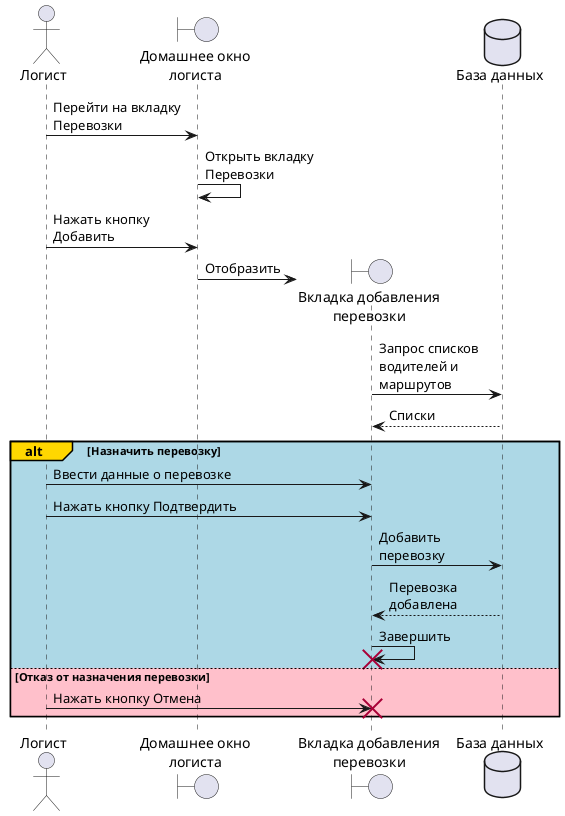 @startuml

actor "Логист" as logist
boundary "Домашнее окно\nлогиста" as w_home
boundary "Вкладка добавления\nперевозки" as t_addtran
database "База данных" as db 

logist -> w_home : Перейти на вкладку\nПеревозки
w_home -> w_home : Открыть вкладку\nПеревозки

logist -> w_home : Нажать кнопку\nДобавить
w_home -> t_addtran ** : Отобразить
t_addtran -> db : Запрос списков\nводителей и\nмаршрутов
t_addtran <-- db : Списки
alt#Gold #LightBlue Назначить перевозку
    logist -> t_addtran : Ввести данные о перевозке
    logist -> t_addtran : Нажать кнопку Подтвердить
    t_addtran -> db : Добавить\nперевозку
    t_addtran <-- db : Перевозка\nдобавлена
    t_addtran -> t_addtran !! : Завершить
else #Pink Отказ от назначения перевозки
    logist -> t_addtran !! : Нажать кнопку Отмена
end

@enduml
